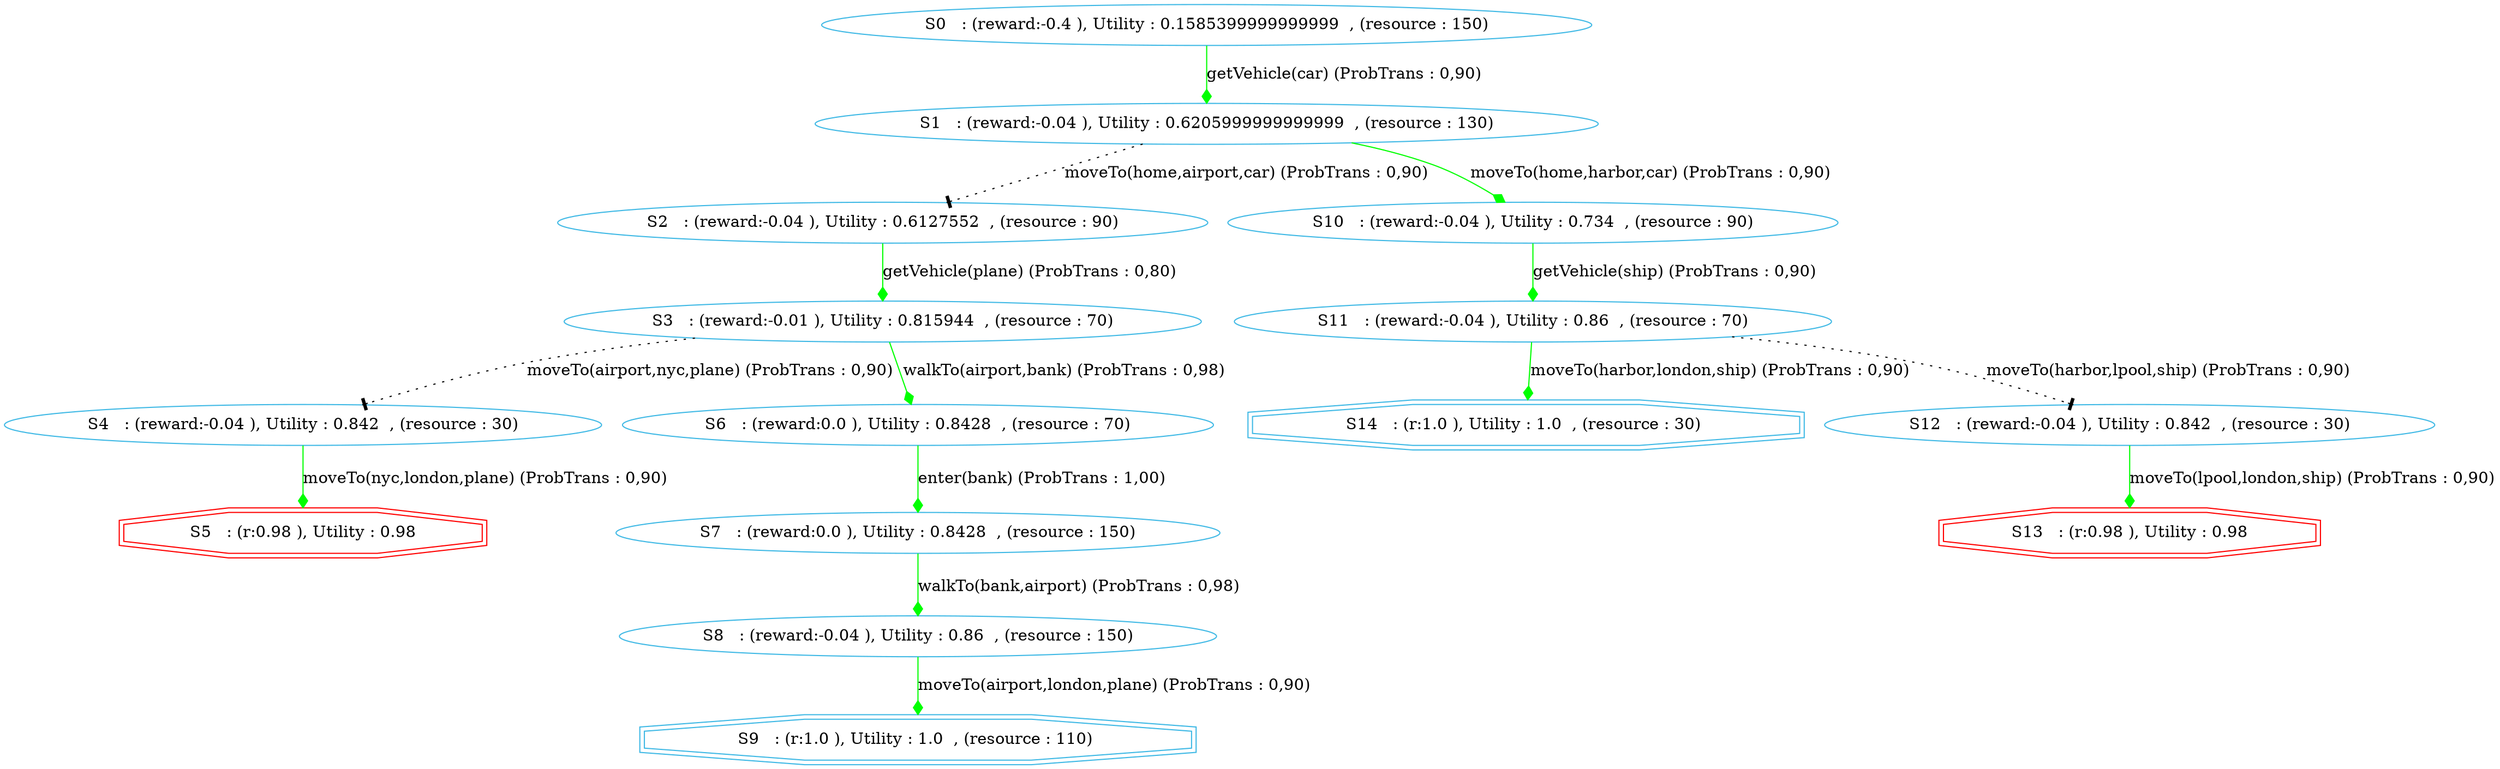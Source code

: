 digraph {
  node [color="#40b9e5" ]
 size="60,17";
"5" [label=" S5   : (r:0.98 ), Utility : 0.98 " color = red ,  shape=doubleoctagon]
"9" [label=" S9   : (r:1.0 ), Utility : 1.0  , (resource : 110)  " shape=doubleoctagon];
"13" [label=" S13   : (r:0.98 ), Utility : 0.98 " color = red ,  shape=doubleoctagon]
"14" [label=" S14   : (r:1.0 ), Utility : 1.0  , (resource : 30)  " shape=doubleoctagon];
"0" [label=" S0   : (reward:-0.4 ), Utility : 0.1585399999999999  , (resource : 150) "]"1" [label=" S1   : (reward:-0.04 ), Utility : 0.6205999999999999  , (resource : 130) "]"2" [label=" S2   : (reward:-0.04 ), Utility : 0.6127552  , (resource : 90) "]"3" [label=" S3   : (reward:-0.01 ), Utility : 0.815944  , (resource : 70) "]"4" [label=" S4   : (reward:-0.04 ), Utility : 0.842  , (resource : 30) "]"6" [label=" S6   : (reward:0.0 ), Utility : 0.8428  , (resource : 70) "]"7" [label=" S7   : (reward:0.0 ), Utility : 0.8428  , (resource : 150) "]"8" [label=" S8   : (reward:-0.04 ), Utility : 0.86  , (resource : 150) "]"10" [label=" S10   : (reward:-0.04 ), Utility : 0.734  , (resource : 90) "]"11" [label=" S11   : (reward:-0.04 ), Utility : 0.86  , (resource : 70) "]"12" [label=" S12   : (reward:-0.04 ), Utility : 0.842  , (resource : 30) "]"0" -> "1" [ label="getVehicle(car) (ProbTrans : 0,90)"
, arrowhead = diamond , color=green];"1" -> "2" [ label="moveTo(home,airport,car) (ProbTrans : 0,90)"
,style=dotted, arrowhead=tee];"1" -> "10" [ label="moveTo(home,harbor,car) (ProbTrans : 0,90)"
, arrowhead = diamond , color=green];"2" -> "3" [ label="getVehicle(plane) (ProbTrans : 0,80)"
, arrowhead = diamond , color=green];"3" -> "4" [ label="moveTo(airport,nyc,plane) (ProbTrans : 0,90)"
,style=dotted, arrowhead=tee];"3" -> "6" [ label="walkTo(airport,bank) (ProbTrans : 0,98)"
, arrowhead = diamond , color=green];"4" -> "5" [ label="moveTo(nyc,london,plane) (ProbTrans : 0,90)"
, arrowhead = diamond , color=green];"6" -> "7" [ label="enter(bank) (ProbTrans : 1,00)"
, arrowhead = diamond , color=green];"7" -> "8" [ label="walkTo(bank,airport) (ProbTrans : 0,98)"
, arrowhead = diamond , color=green];"8" -> "9" [ label="moveTo(airport,london,plane) (ProbTrans : 0,90)"
, arrowhead = diamond , color=green];"10" -> "11" [ label="getVehicle(ship) (ProbTrans : 0,90)"
, arrowhead = diamond , color=green];"11" -> "12" [ label="moveTo(harbor,lpool,ship) (ProbTrans : 0,90)"
,style=dotted, arrowhead=tee];"11" -> "14" [ label="moveTo(harbor,london,ship) (ProbTrans : 0,90)"
, arrowhead = diamond , color=green];"12" -> "13" [ label="moveTo(lpool,london,ship) (ProbTrans : 0,90)"
, arrowhead = diamond , color=green];}
